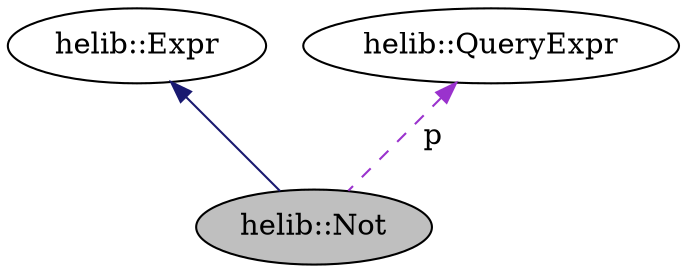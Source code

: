digraph "helib::Not"
{
  N2 [label="helib::Not",color="black", fillcolor="grey75", style="filled", fontcolor="black"];
  N3 -> N2 [dir="back",color="midnightblue",style="solid"];
  N3 [label="helib::Expr",color="black", fillcolor="white", style="filled",tooltip="Base structure for logical expressions. "];
  N4 -> N2 [dir="back",color="darkorchid3",style="dashed",label=" p" ];
  N4 [label="helib::QueryExpr",color="black", fillcolor="white", style="filled",tooltip="A class wrapping a shared pointer to an Expr object. "];
}
digraph "helib::Not"
{
  N0 [label="helib::Not",color="black", fillcolor="grey75", style="filled", fontcolor="black"];
  N1 -> N0 [dir="back",color="midnightblue",style="solid"];
  N1 [label="helib::Expr",color="black", fillcolor="white", style="filled",tooltip="Base structure for logical expressions. "];
}

